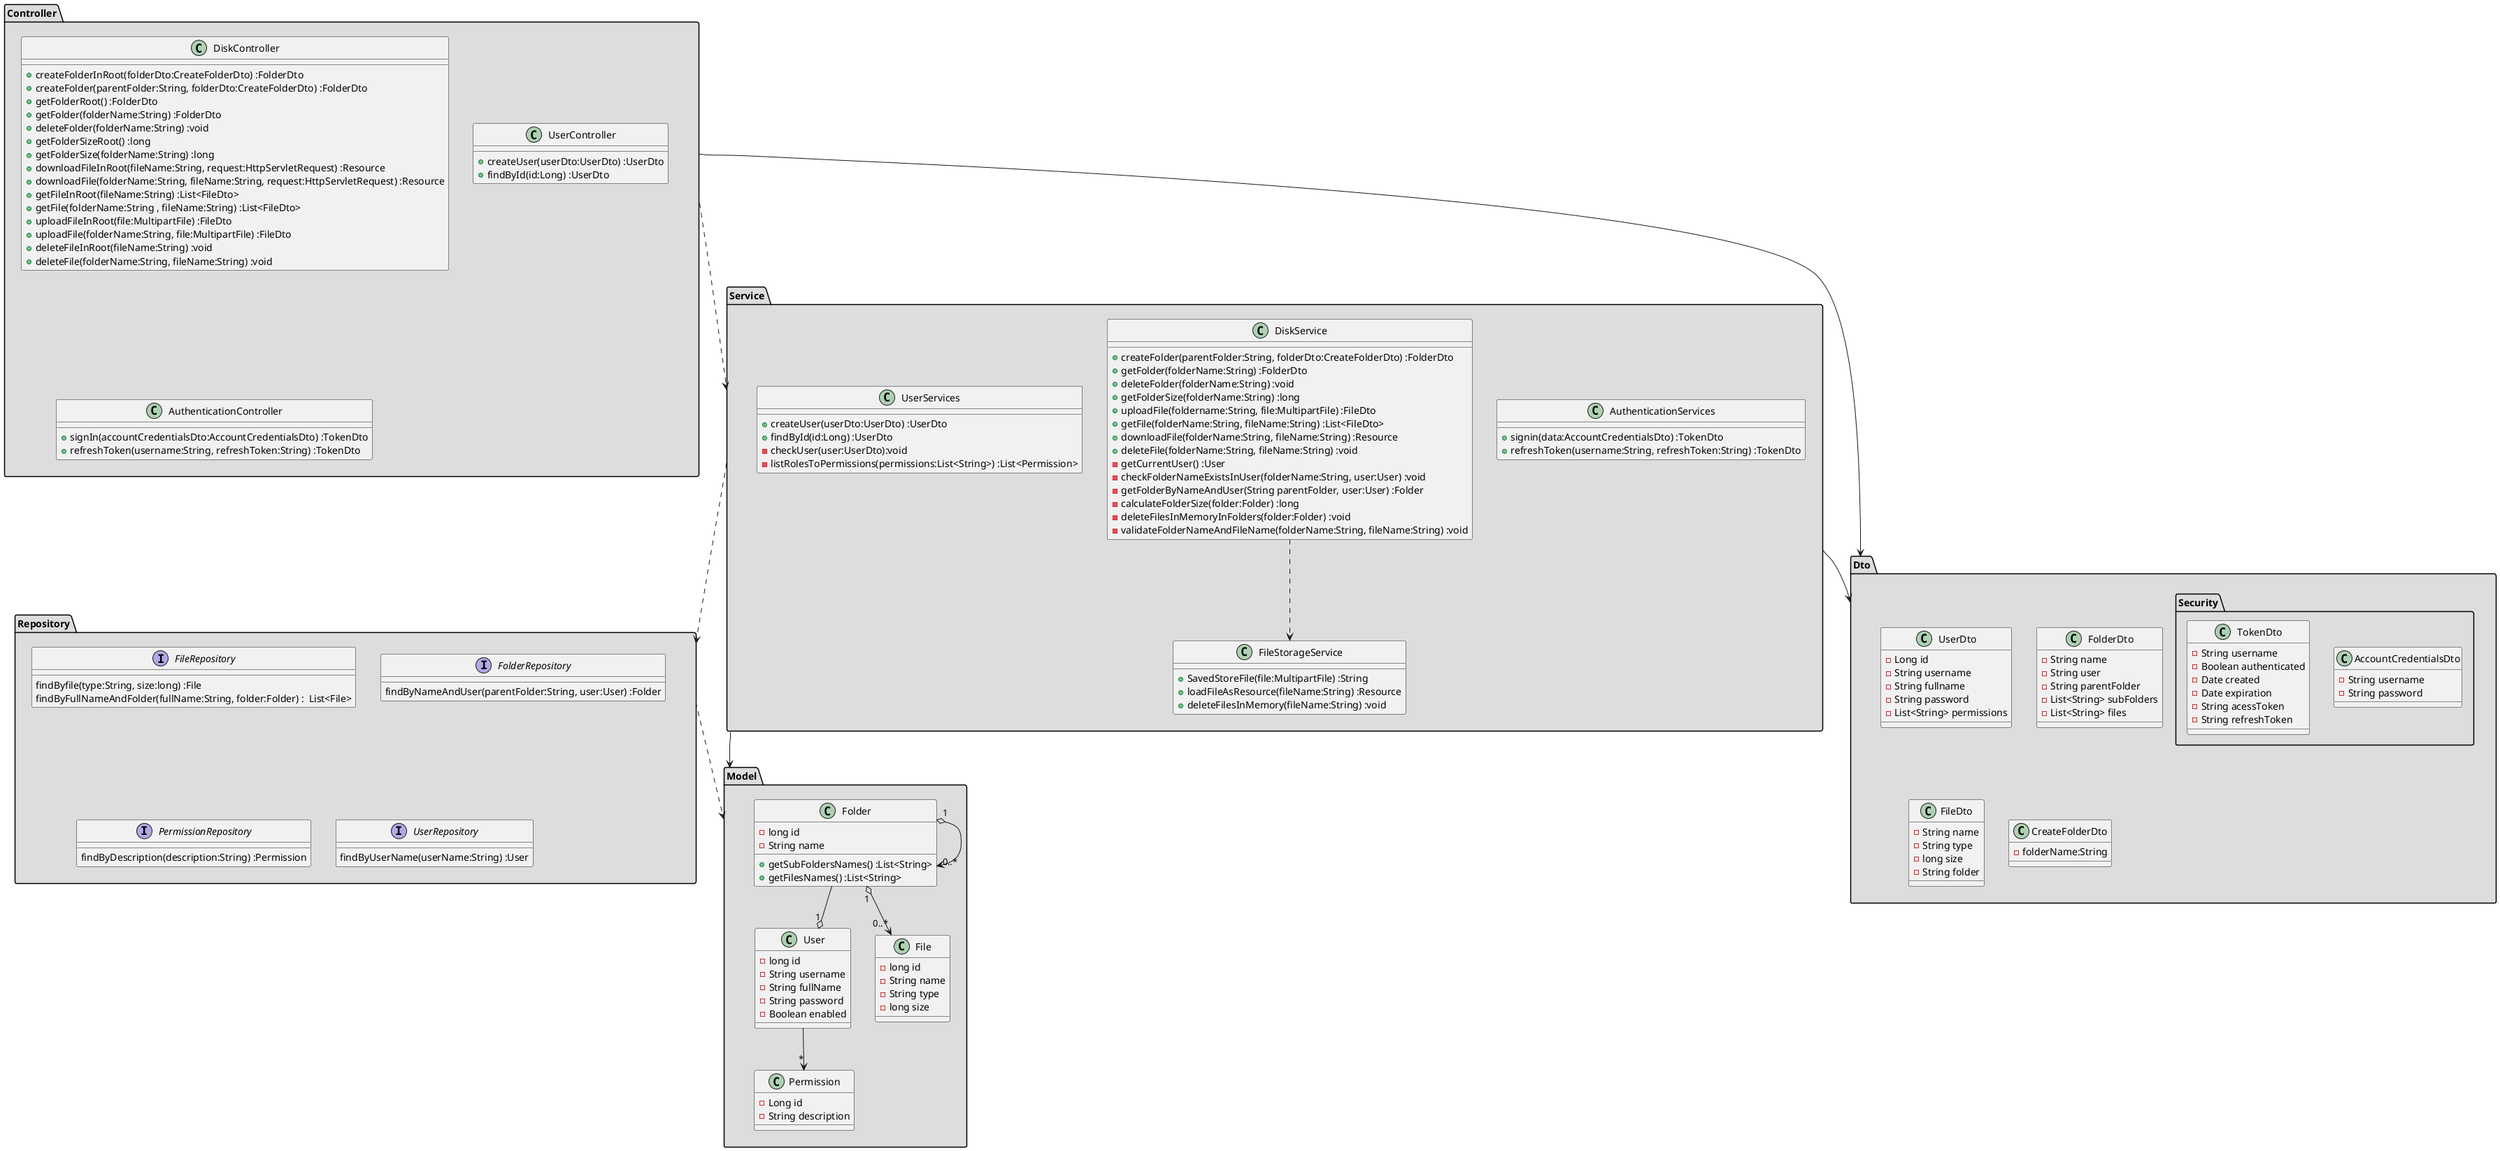 @startuml class diagram

Controller ..> Service
Controller --> Dto
Service ..> Repository
Service --> Dto
Service --> Model
Repository ..> Model

package "Controller" #DDDDDD {

    class DiskController{
        + createFolderInRoot(folderDto:CreateFolderDto) :FolderDto
        + createFolder(parentFolder:String, folderDto:CreateFolderDto) :FolderDto
        + getFolderRoot() :FolderDto
        + getFolder(folderName:String) :FolderDto
        + deleteFolder(folderName:String) :void
        + getFolderSizeRoot() :long
        + getFolderSize(folderName:String) :long
        + downloadFileInRoot(fileName:String, request:HttpServletRequest) :Resource
        + downloadFile(folderName:String, fileName:String, request:HttpServletRequest) :Resource
        + getFileInRoot(fileName:String) :List<FileDto>
        + getFile(folderName:String , fileName:String) :List<FileDto>
        + uploadFileInRoot(file:MultipartFile) :FileDto
        + uploadFile(folderName:String, file:MultipartFile) :FileDto
        + deleteFileInRoot(fileName:String) :void
        + deleteFile(folderName:String, fileName:String) :void
    }

    class UserController{
        + createUser(userDto:UserDto) :UserDto
        + findById(id:Long) :UserDto
    }

    class AuthenticationController{
        + signIn(accountCredentialsDto:AccountCredentialsDto) :TokenDto
        + refreshToken(username:String, refreshToken:String) :TokenDto
    }
}


package "Dto" #DDDDDD {

    class UserDto{
        - Long id
        - String username
        - String fullname
        - String password
        - List<String> permissions
    }

    class FolderDto{
        - String name
        - String user
        - String parentFolder
        - List<String> subFolders
        - List<String> files
    }

    class FileDto{
        - String name
        - String type
        - long size
        - String folder
    }

    class CreateFolderDto{
        - folderName:String
    }

    package "Dto.Security" #DDDDDD {

        class AccountCredentialsDto{
            - String username
            - String password


        }

        class TokenDto{
            - String username
            - Boolean authenticated
            - Date created
            - Date expiration
            - String acessToken
            - String refreshToken
        }
    }
}

package "Service" #DDDDDD {

    class AuthenticationServices{
        + signin(data:AccountCredentialsDto) :TokenDto
        + refreshToken(username:String, refreshToken:String) :TokenDto
    }

    class DiskService{
        + createFolder(parentFolder:String, folderDto:CreateFolderDto) :FolderDto
        + getFolder(folderName:String) :FolderDto
        + deleteFolder(folderName:String) :void
        + getFolderSize(folderName:String) :long
        + uploadFile(foldername:String, file:MultipartFile) :FileDto
        + getFile(folderName:String, fileName:String) :List<FileDto>
        + downloadFile(folderName:String, fileName:String) :Resource
        + deleteFile(folderName:String, fileName:String) :void
        - getCurrentUser() :User
        - checkFolderNameExistsInUser(folderName:String, user:User) :void
        - getFolderByNameAndUser(String parentFolder, user:User) :Folder
        - calculateFolderSize(folder:Folder) :long
        - deleteFilesInMemoryInFolders(folder:Folder) :void
        - validateFolderNameAndFileName(folderName:String, fileName:String) :void
    }

    class FileStorageService{
        + SavedStoreFile(file:MultipartFile) :String
        + loadFileAsResource(fileName:String) :Resource
        + deleteFilesInMemory(fileName:String) :void
    }

    class UserServices{
        + createUser(userDto:UserDto) :UserDto
        + findById(id:Long) :UserDto
        - checkUser(user:UserDto):void
        - listRolesToPermissions(permissions:List<String>) :List<Permission>
    }
    DiskService ..> FileStorageService
}



package "Repository" #DDDDDD {

    interface FileRepository{
        findByfile(type:String, size:long) :File
        findByFullNameAndFolder(fullName:String, folder:Folder) :  List<File>
    }

    interface FolderRepository{
        findByNameAndUser(parentFolder:String, user:User) :Folder
    }

    interface PermissionRepository{
        findByDescription(description:String) :Permission
    }

    interface UserRepository{
        findByUserName(userName:String) :User
    }
}


package "Model" #DDDDDD {

    Folder --o "1" User
    Folder "1" o--> "0..*" File
    Folder "1" o--> "0..*" Folder
    User --> "*" Permission

    class User{
        - long id
        - String username
        - String fullName
        - String password
        - Boolean enabled
    }

    class Folder{
        - long id
        - String name
        + getSubFoldersNames() :List<String>
        + getFilesNames() :List<String>
    }

    class File{
        - long id
        - String name
        - String type
        - long size
    }

    class Permission{
        - Long id
        - String description
    }
}
@enduml


@startuml sequence diagram
title Create Folder

actor User
entity CreateFolderDto
entity DiskController
entity DiskService
entity folderRepository
entity Folder
entity ModelMapper
entity FolderDto

User -> CreateFolderDto : createFolderDto(folderName)
CreateFolderDto -> DiskController : createFolder(parentFolder,createFolderDto)
DiskController -> DiskService : createFolder(parentFolder,createFolderDto)
DiskService -> DiskService : getCurrentUser()
DiskService -> CreateFolderDto : getFolderName()
DiskService -> DiskService : checkFolderNameExistsInUser(folderName, user)
DiskService -> folderRepository : findByNameAndUser(folderName, user)
DiskService -> DiskService : getFolderByNameAndUser(parentFolder, user)
DiskService -> folderRepository : findByNameAndUser(parentFolder, user)
DiskService -> Folder : Folder(folderName, user, parentFolder)
DiskService -> folderRepository : save(folder)
DiskService -> ModelMapper : parseObject(folder, FolderDto.class)
ModelMapper -> FolderDto : FolderDto()
DiskService -> FolderDto : setParentFolder(parentFolder)
DiskService -> FolderDto : add(link)
DiskService -> FolderDto : add(link)
DiskService --> DiskController : return FolderDto
DiskController --> User : return FolderDto

@enduml